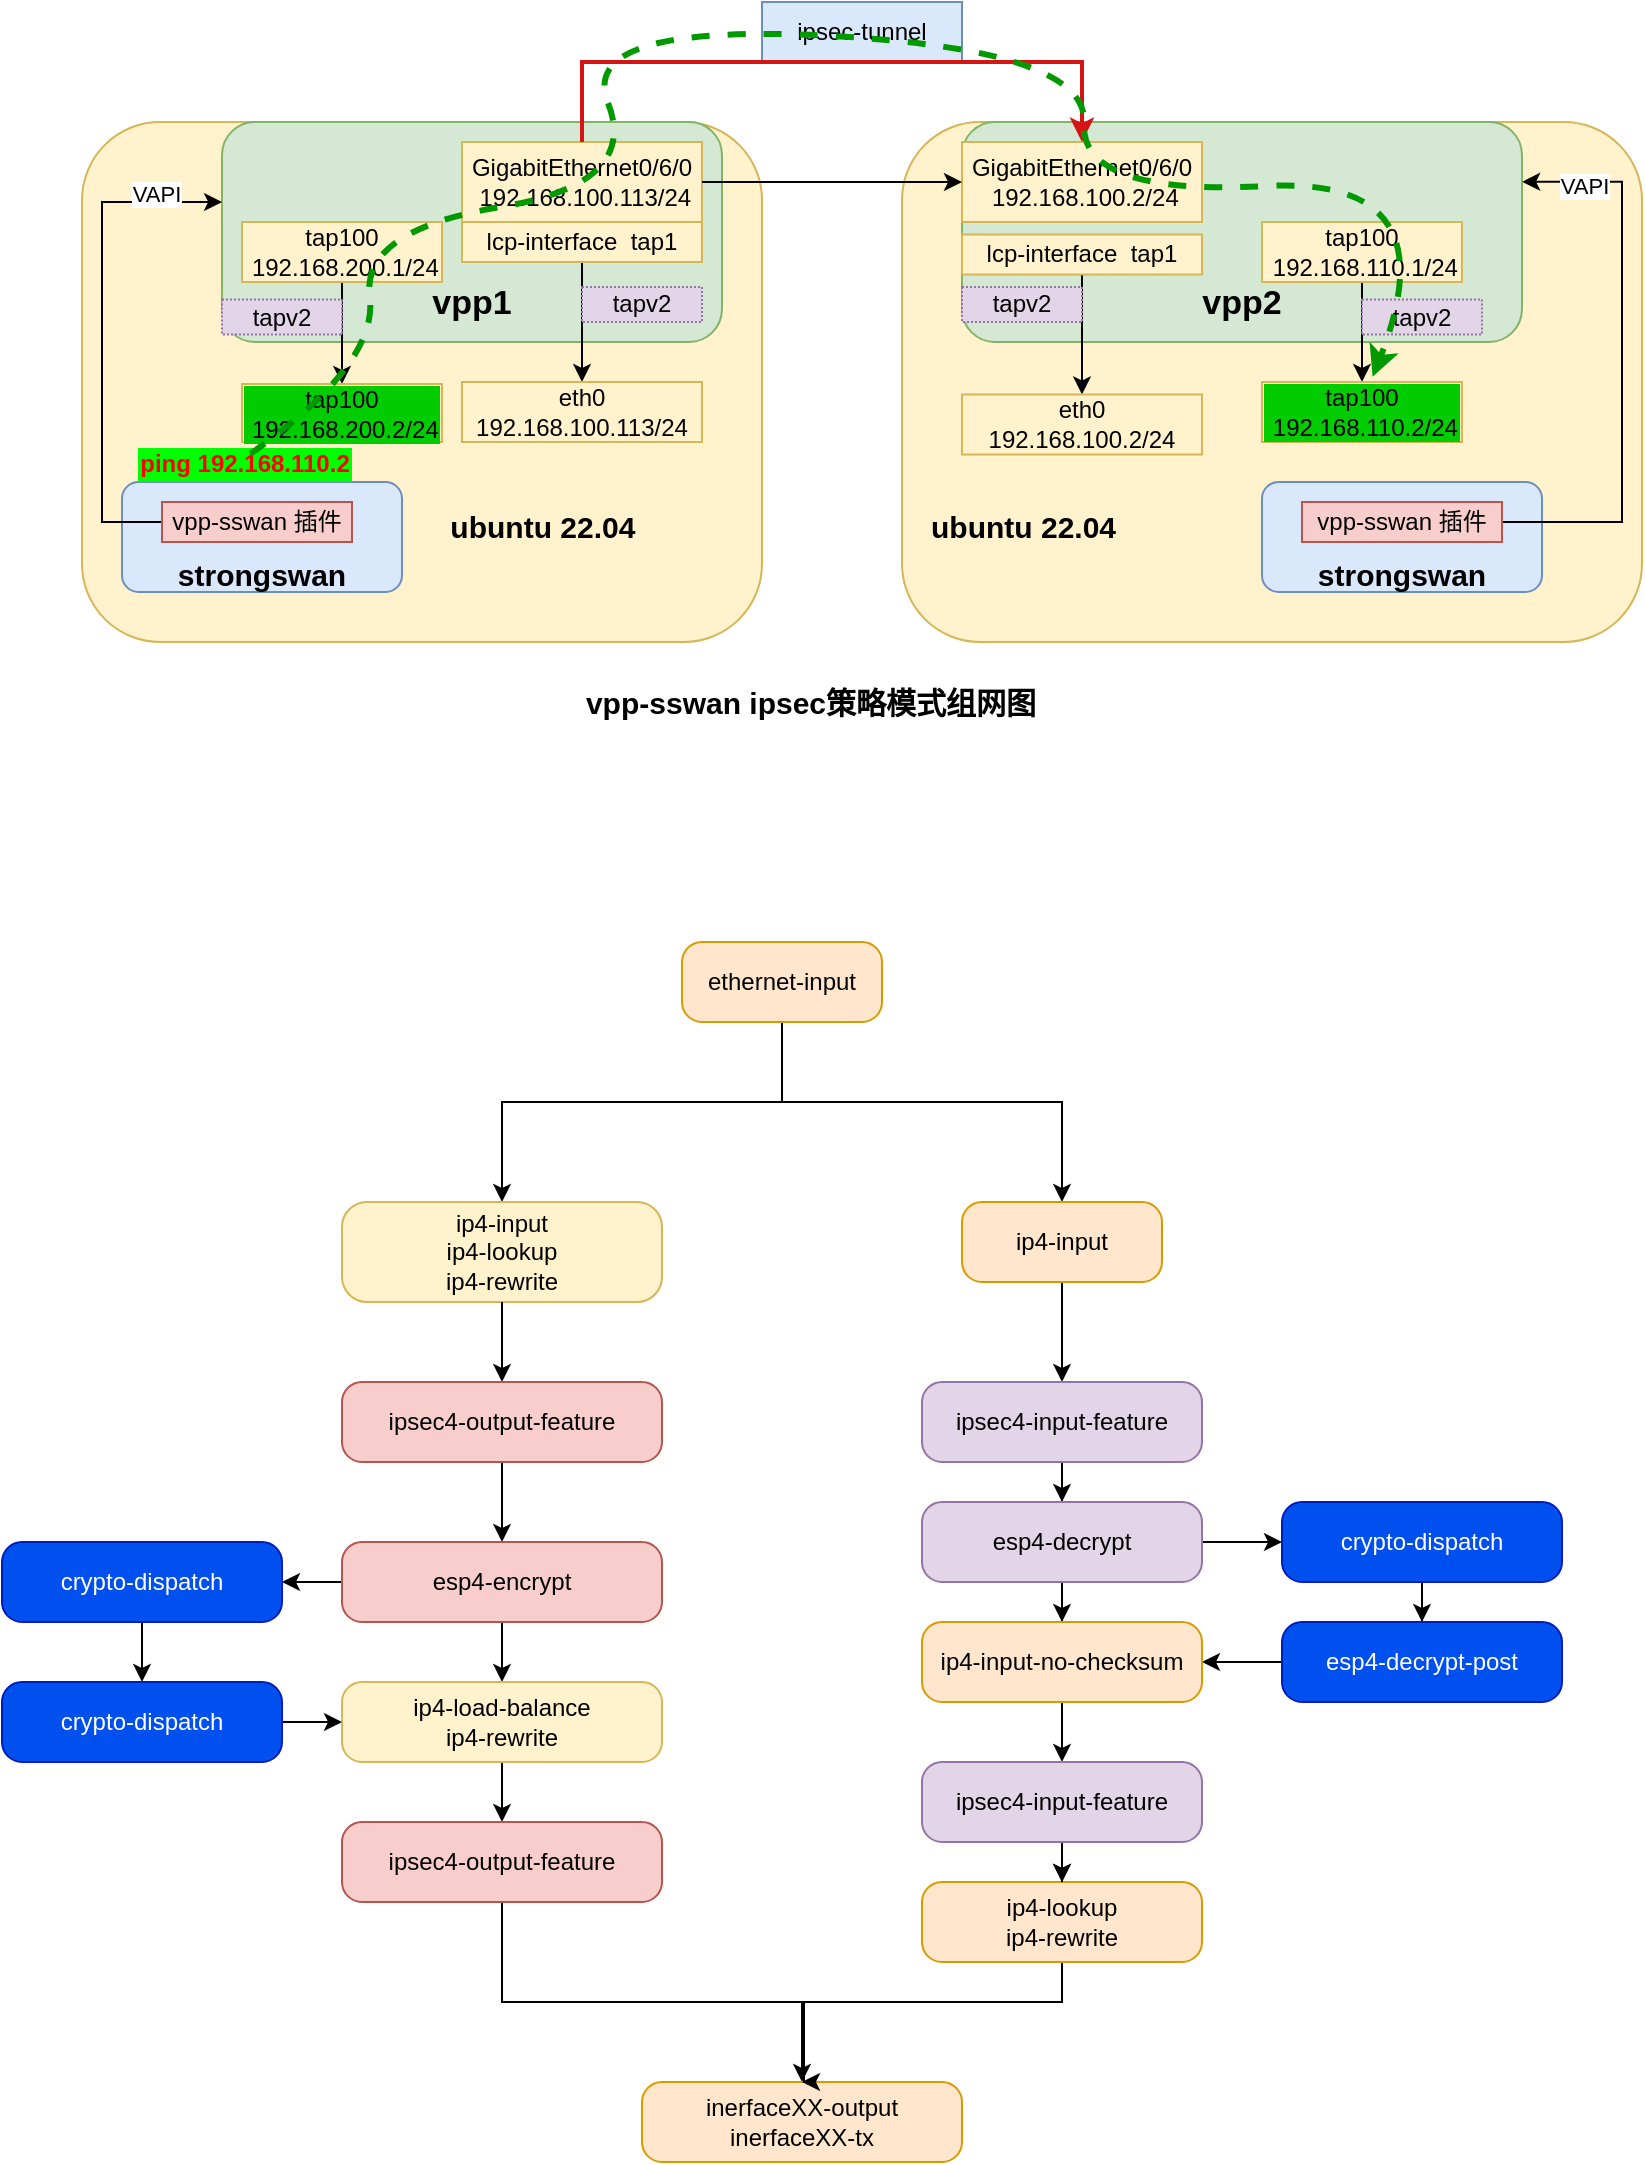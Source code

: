 <mxfile version="22.1.11" type="github">
  <diagram name="第 1 页" id="NZlMmKt4PmIUYlCAHn9F">
    <mxGraphModel dx="1134" dy="600" grid="1" gridSize="10" guides="0" tooltips="1" connect="1" arrows="1" fold="1" page="1" pageScale="1" pageWidth="827" pageHeight="1169" math="0" shadow="0">
      <root>
        <mxCell id="0" />
        <mxCell id="1" parent="0" />
        <mxCell id="e4khdFZhtzmp9zucxFwM-1" value="&lt;font style=&quot;font-size: 15px;&quot;&gt;&lt;b&gt;&lt;br&gt;&lt;br&gt;&lt;br&gt;&lt;br&gt;&lt;br&gt;&lt;br&gt;&lt;br&gt;&lt;br&gt;&amp;nbsp; &amp;nbsp; &amp;nbsp; &amp;nbsp; &amp;nbsp; &amp;nbsp; &amp;nbsp; &amp;nbsp; &amp;nbsp; &amp;nbsp; &amp;nbsp; &amp;nbsp; &amp;nbsp; &amp;nbsp; &amp;nbsp;ubuntu 22.04&lt;br&gt;&lt;/b&gt;&lt;/font&gt;" style="rounded=1;whiteSpace=wrap;html=1;fillColor=#fff2cc;strokeColor=#d6b656;" parent="1" vertex="1">
          <mxGeometry x="40" y="110" width="340" height="260" as="geometry" />
        </mxCell>
        <mxCell id="e4khdFZhtzmp9zucxFwM-2" value="&lt;font style=&quot;&quot;&gt;&lt;br&gt;&lt;br&gt;&lt;br&gt;&lt;br&gt;&lt;br&gt;&lt;font style=&quot;font-size: 17px;&quot;&gt;&lt;b&gt;vpp1&lt;/b&gt;&lt;/font&gt;&lt;/font&gt;" style="rounded=1;whiteSpace=wrap;html=1;fillColor=#d5e8d4;strokeColor=#82b366;" parent="1" vertex="1">
          <mxGeometry x="110" y="110" width="250" height="110" as="geometry" />
        </mxCell>
        <mxCell id="e4khdFZhtzmp9zucxFwM-3" value="&lt;b style=&quot;font-size: 15px;&quot;&gt;&lt;br&gt;&lt;br&gt;strongswan&lt;/b&gt;" style="rounded=1;whiteSpace=wrap;html=1;fillColor=#dae8fc;strokeColor=#6c8ebf;" parent="1" vertex="1">
          <mxGeometry x="60" y="290" width="140" height="55" as="geometry" />
        </mxCell>
        <mxCell id="e4khdFZhtzmp9zucxFwM-9" value="&lt;div&gt;GigabitEthernet0/6/0 &lt;span style=&quot;background-color: initial;&quot;&gt;&amp;nbsp;192.168.100.113/24&lt;/span&gt;&lt;/div&gt;" style="text;html=1;strokeColor=#d6b656;fillColor=#fff2cc;align=center;verticalAlign=middle;whiteSpace=wrap;rounded=0;" parent="1" vertex="1">
          <mxGeometry x="230" y="120" width="120" height="40" as="geometry" />
        </mxCell>
        <mxCell id="e4khdFZhtzmp9zucxFwM-12" value="" style="edgeStyle=orthogonalEdgeStyle;rounded=0;orthogonalLoop=1;jettySize=auto;html=1;" parent="1" source="e4khdFZhtzmp9zucxFwM-10" target="e4khdFZhtzmp9zucxFwM-11" edge="1">
          <mxGeometry relative="1" as="geometry" />
        </mxCell>
        <mxCell id="e4khdFZhtzmp9zucxFwM-10" value="lcp-interface&amp;nbsp; tap1" style="text;html=1;strokeColor=#d6b656;fillColor=#fff2cc;align=center;verticalAlign=middle;whiteSpace=wrap;rounded=0;" parent="1" vertex="1">
          <mxGeometry x="230" y="160" width="120" height="20" as="geometry" />
        </mxCell>
        <mxCell id="e4khdFZhtzmp9zucxFwM-11" value="eth0&lt;br&gt;192.168.100.113/24" style="text;html=1;strokeColor=#d6b656;fillColor=#fff2cc;align=center;verticalAlign=middle;whiteSpace=wrap;rounded=0;" parent="1" vertex="1">
          <mxGeometry x="230" y="240" width="120" height="30" as="geometry" />
        </mxCell>
        <mxCell id="e4khdFZhtzmp9zucxFwM-13" value="tapv2" style="text;html=1;strokeColor=#9673a6;fillColor=#e1d5e7;align=center;verticalAlign=middle;whiteSpace=wrap;rounded=0;dashed=1;dashPattern=1 1;" parent="1" vertex="1">
          <mxGeometry x="290" y="192.5" width="60" height="17.5" as="geometry" />
        </mxCell>
        <mxCell id="e4khdFZhtzmp9zucxFwM-18" value="" style="edgeStyle=orthogonalEdgeStyle;rounded=0;orthogonalLoop=1;jettySize=auto;html=1;" parent="1" source="e4khdFZhtzmp9zucxFwM-14" target="e4khdFZhtzmp9zucxFwM-17" edge="1">
          <mxGeometry relative="1" as="geometry" />
        </mxCell>
        <mxCell id="e4khdFZhtzmp9zucxFwM-14" value="&lt;div&gt;tap100 &lt;span style=&quot;background-color: initial;&quot;&gt;&amp;nbsp;192.168.200.1/24&lt;/span&gt;&lt;/div&gt;" style="text;html=1;strokeColor=#d6b656;fillColor=#fff2cc;align=center;verticalAlign=middle;whiteSpace=wrap;rounded=0;" parent="1" vertex="1">
          <mxGeometry x="120" y="160" width="100" height="30" as="geometry" />
        </mxCell>
        <mxCell id="e4khdFZhtzmp9zucxFwM-17" value="&lt;div&gt;tap100 &lt;span style=&quot;&quot;&gt;&amp;nbsp;192.168.200.2/24&lt;/span&gt;&lt;/div&gt;" style="text;html=1;strokeColor=#d6b656;fillColor=#fff2cc;align=center;verticalAlign=middle;whiteSpace=wrap;rounded=0;labelBackgroundColor=#00CC00;" parent="1" vertex="1">
          <mxGeometry x="120" y="241" width="100" height="29" as="geometry" />
        </mxCell>
        <mxCell id="e4khdFZhtzmp9zucxFwM-19" value="tapv2" style="text;html=1;strokeColor=#9673a6;fillColor=#e1d5e7;align=center;verticalAlign=middle;whiteSpace=wrap;rounded=0;dashed=1;dashPattern=1 1;" parent="1" vertex="1">
          <mxGeometry x="110" y="198.75" width="60" height="17.5" as="geometry" />
        </mxCell>
        <mxCell id="e4khdFZhtzmp9zucxFwM-22" style="edgeStyle=orthogonalEdgeStyle;rounded=0;orthogonalLoop=1;jettySize=auto;html=1;exitX=0;exitY=0.5;exitDx=0;exitDy=0;entryX=0.206;entryY=0.154;entryDx=0;entryDy=0;entryPerimeter=0;" parent="1" source="e4khdFZhtzmp9zucxFwM-20" target="e4khdFZhtzmp9zucxFwM-1" edge="1">
          <mxGeometry relative="1" as="geometry">
            <Array as="points">
              <mxPoint x="50" y="310" />
              <mxPoint x="50" y="150" />
            </Array>
          </mxGeometry>
        </mxCell>
        <mxCell id="e4khdFZhtzmp9zucxFwM-23" value="VAPI" style="edgeLabel;html=1;align=center;verticalAlign=middle;resizable=0;points=[];" parent="e4khdFZhtzmp9zucxFwM-22" vertex="1" connectable="0">
          <mxGeometry x="0.73" y="4" relative="1" as="geometry">
            <mxPoint as="offset" />
          </mxGeometry>
        </mxCell>
        <mxCell id="e4khdFZhtzmp9zucxFwM-20" value="vpp-sswan 插件" style="text;html=1;strokeColor=#b85450;fillColor=#f8cecc;align=center;verticalAlign=middle;whiteSpace=wrap;rounded=0;" parent="1" vertex="1">
          <mxGeometry x="80" y="300" width="95" height="20" as="geometry" />
        </mxCell>
        <mxCell id="e4khdFZhtzmp9zucxFwM-24" value="&lt;font style=&quot;font-size: 15px;&quot;&gt;&lt;b&gt;&lt;br&gt;&lt;br&gt;&lt;br&gt;&lt;br&gt;&lt;br&gt;&lt;br&gt;&lt;br&gt;&lt;div style=&quot;&quot;&gt;&lt;b style=&quot;background-color: initial;&quot;&gt;&lt;br&gt;&lt;/b&gt;&lt;/div&gt;&lt;div style=&quot;&quot;&gt;&lt;b style=&quot;background-color: initial;&quot;&gt;&amp;nbsp; &amp;nbsp;ubuntu 22.04&lt;/b&gt;&lt;/div&gt;&lt;/b&gt;&lt;/font&gt;" style="rounded=1;whiteSpace=wrap;html=1;fillColor=#fff2cc;strokeColor=#d6b656;align=left;" parent="1" vertex="1">
          <mxGeometry x="450" y="110" width="370" height="260" as="geometry" />
        </mxCell>
        <mxCell id="e4khdFZhtzmp9zucxFwM-25" value="&lt;font style=&quot;&quot;&gt;&lt;br&gt;&lt;br&gt;&lt;br&gt;&lt;br&gt;&lt;br&gt;&lt;font style=&quot;font-size: 17px;&quot;&gt;&lt;b&gt;vpp2&lt;/b&gt;&lt;/font&gt;&lt;/font&gt;" style="rounded=1;whiteSpace=wrap;html=1;fillColor=#d5e8d4;strokeColor=#82b366;" parent="1" vertex="1">
          <mxGeometry x="480" y="110" width="280" height="110" as="geometry" />
        </mxCell>
        <mxCell id="e4khdFZhtzmp9zucxFwM-26" value="&lt;b style=&quot;font-size: 15px;&quot;&gt;&lt;br&gt;&lt;br&gt;strongswan&lt;/b&gt;" style="rounded=1;whiteSpace=wrap;html=1;fillColor=#dae8fc;strokeColor=#6c8ebf;" parent="1" vertex="1">
          <mxGeometry x="630" y="290" width="140" height="55" as="geometry" />
        </mxCell>
        <mxCell id="e4khdFZhtzmp9zucxFwM-27" value="&lt;div&gt;GigabitEthernet0/6/0 &lt;span style=&quot;background-color: initial;&quot;&gt;&amp;nbsp;192.168.100.2/24&lt;/span&gt;&lt;/div&gt;" style="text;html=1;strokeColor=#d6b656;fillColor=#fff2cc;align=center;verticalAlign=middle;whiteSpace=wrap;rounded=0;" parent="1" vertex="1">
          <mxGeometry x="480" y="120" width="120" height="40" as="geometry" />
        </mxCell>
        <mxCell id="e4khdFZhtzmp9zucxFwM-28" value="" style="edgeStyle=orthogonalEdgeStyle;rounded=0;orthogonalLoop=1;jettySize=auto;html=1;" parent="1" source="e4khdFZhtzmp9zucxFwM-29" target="e4khdFZhtzmp9zucxFwM-30" edge="1">
          <mxGeometry relative="1" as="geometry" />
        </mxCell>
        <mxCell id="e4khdFZhtzmp9zucxFwM-29" value="lcp-interface&amp;nbsp; tap1" style="text;html=1;strokeColor=#d6b656;fillColor=#fff2cc;align=center;verticalAlign=middle;whiteSpace=wrap;rounded=0;" parent="1" vertex="1">
          <mxGeometry x="480" y="166.25" width="120" height="20" as="geometry" />
        </mxCell>
        <mxCell id="e4khdFZhtzmp9zucxFwM-30" value="eth0&lt;br&gt;192.168.100.2/24" style="text;html=1;strokeColor=#d6b656;fillColor=#fff2cc;align=center;verticalAlign=middle;whiteSpace=wrap;rounded=0;" parent="1" vertex="1">
          <mxGeometry x="480" y="246.25" width="120" height="30" as="geometry" />
        </mxCell>
        <mxCell id="e4khdFZhtzmp9zucxFwM-31" value="tapv2" style="text;html=1;strokeColor=#9673a6;fillColor=#e1d5e7;align=center;verticalAlign=middle;whiteSpace=wrap;rounded=0;dashed=1;dashPattern=1 1;" parent="1" vertex="1">
          <mxGeometry x="480" y="192.5" width="60" height="17.5" as="geometry" />
        </mxCell>
        <mxCell id="e4khdFZhtzmp9zucxFwM-32" value="" style="edgeStyle=orthogonalEdgeStyle;rounded=0;orthogonalLoop=1;jettySize=auto;html=1;" parent="1" source="e4khdFZhtzmp9zucxFwM-33" target="e4khdFZhtzmp9zucxFwM-34" edge="1">
          <mxGeometry relative="1" as="geometry" />
        </mxCell>
        <mxCell id="e4khdFZhtzmp9zucxFwM-33" value="&lt;div&gt;tap100 &lt;span style=&quot;background-color: initial;&quot;&gt;&amp;nbsp;192.168.110.1/24&lt;/span&gt;&lt;/div&gt;" style="text;html=1;strokeColor=#d6b656;fillColor=#fff2cc;align=center;verticalAlign=middle;whiteSpace=wrap;rounded=0;" parent="1" vertex="1">
          <mxGeometry x="630" y="160" width="100" height="30" as="geometry" />
        </mxCell>
        <mxCell id="e4khdFZhtzmp9zucxFwM-34" value="&lt;div&gt;tap100 &lt;span style=&quot;&quot;&gt;&amp;nbsp;192.168.110.2/24&lt;/span&gt;&lt;/div&gt;" style="text;html=1;strokeColor=#d6b656;fillColor=#fff2cc;align=center;verticalAlign=middle;whiteSpace=wrap;rounded=0;labelBackgroundColor=#00CC00;" parent="1" vertex="1">
          <mxGeometry x="630" y="240" width="100" height="30" as="geometry" />
        </mxCell>
        <mxCell id="e4khdFZhtzmp9zucxFwM-35" value="tapv2" style="text;html=1;strokeColor=#9673a6;fillColor=#e1d5e7;align=center;verticalAlign=middle;whiteSpace=wrap;rounded=0;dashed=1;dashPattern=1 1;" parent="1" vertex="1">
          <mxGeometry x="680" y="198.75" width="60" height="17.5" as="geometry" />
        </mxCell>
        <mxCell id="e4khdFZhtzmp9zucxFwM-39" style="edgeStyle=orthogonalEdgeStyle;rounded=0;orthogonalLoop=1;jettySize=auto;html=1;exitX=1;exitY=0.5;exitDx=0;exitDy=0;entryX=0.838;entryY=0.115;entryDx=0;entryDy=0;entryPerimeter=0;" parent="1" source="e4khdFZhtzmp9zucxFwM-38" target="e4khdFZhtzmp9zucxFwM-24" edge="1">
          <mxGeometry relative="1" as="geometry">
            <Array as="points">
              <mxPoint x="810" y="310" />
              <mxPoint x="810" y="140" />
            </Array>
          </mxGeometry>
        </mxCell>
        <mxCell id="e4khdFZhtzmp9zucxFwM-40" value="VAPI" style="edgeLabel;html=1;align=center;verticalAlign=middle;resizable=0;points=[];" parent="e4khdFZhtzmp9zucxFwM-39" vertex="1" connectable="0">
          <mxGeometry x="0.777" y="2" relative="1" as="geometry">
            <mxPoint as="offset" />
          </mxGeometry>
        </mxCell>
        <mxCell id="e4khdFZhtzmp9zucxFwM-38" value="vpp-sswan 插件" style="text;html=1;strokeColor=#b85450;fillColor=#f8cecc;align=center;verticalAlign=middle;whiteSpace=wrap;rounded=0;" parent="1" vertex="1">
          <mxGeometry x="650" y="300" width="100" height="20" as="geometry" />
        </mxCell>
        <mxCell id="e4khdFZhtzmp9zucxFwM-41" style="edgeStyle=orthogonalEdgeStyle;rounded=0;orthogonalLoop=1;jettySize=auto;html=1;exitX=1;exitY=0.5;exitDx=0;exitDy=0;entryX=0;entryY=0.5;entryDx=0;entryDy=0;" parent="1" source="e4khdFZhtzmp9zucxFwM-9" target="e4khdFZhtzmp9zucxFwM-27" edge="1">
          <mxGeometry relative="1" as="geometry" />
        </mxCell>
        <mxCell id="e4khdFZhtzmp9zucxFwM-43" value="ipsec-tunnel" style="text;html=1;strokeColor=#6c8ebf;fillColor=#dae8fc;align=center;verticalAlign=middle;whiteSpace=wrap;rounded=0;" parent="1" vertex="1">
          <mxGeometry x="380" y="50" width="100" height="30" as="geometry" />
        </mxCell>
        <mxCell id="e4khdFZhtzmp9zucxFwM-42" style="edgeStyle=orthogonalEdgeStyle;rounded=0;orthogonalLoop=1;jettySize=auto;html=1;exitX=0.5;exitY=0;exitDx=0;exitDy=0;entryX=0.5;entryY=0;entryDx=0;entryDy=0;strokeWidth=2;strokeColor=#d71414;" parent="1" source="e4khdFZhtzmp9zucxFwM-9" target="e4khdFZhtzmp9zucxFwM-27" edge="1">
          <mxGeometry relative="1" as="geometry">
            <Array as="points">
              <mxPoint x="290" y="80" />
              <mxPoint x="540" y="80" />
            </Array>
          </mxGeometry>
        </mxCell>
        <mxCell id="3LxnoMwm0VU10GQVuCYt-1" value="ping 192.168.110.2" style="text;html=1;strokeColor=none;fillColor=none;align=center;verticalAlign=middle;whiteSpace=wrap;rounded=0;fontColor=#FF0000;fontStyle=1;labelBorderColor=#00FF00;labelBackgroundColor=#00FF00;" parent="1" vertex="1">
          <mxGeometry x="58" y="274" width="127" height="13" as="geometry" />
        </mxCell>
        <mxCell id="3LxnoMwm0VU10GQVuCYt-2" value="" style="curved=1;endArrow=classic;html=1;rounded=0;exitX=0.52;exitY=0.154;exitDx=0;exitDy=0;exitPerimeter=0;entryX=0.553;entryY=-0.089;entryDx=0;entryDy=0;entryPerimeter=0;fontColor=#1919FF;fontStyle=1;fontSize=18;strokeColor=#009900;strokeWidth=3;dashed=1;" parent="1" source="3LxnoMwm0VU10GQVuCYt-1" target="e4khdFZhtzmp9zucxFwM-34" edge="1">
          <mxGeometry width="50" height="50" relative="1" as="geometry">
            <mxPoint x="107.998" y="278.994" as="sourcePoint" />
            <mxPoint x="587.39" y="83" as="targetPoint" />
            <Array as="points">
              <mxPoint x="188.39" y="231" />
              <mxPoint x="179.39" y="164" />
              <mxPoint x="319" y="141" />
              <mxPoint x="287" y="60" />
              <mxPoint x="543" y="74" />
              <mxPoint x="539" y="147" />
              <mxPoint x="725" y="137" />
            </Array>
          </mxGeometry>
        </mxCell>
        <mxCell id="3LxnoMwm0VU10GQVuCYt-3" value="vpp-sswan ipsec策略模式组网图" style="text;html=1;strokeColor=none;fillColor=none;align=center;verticalAlign=middle;whiteSpace=wrap;rounded=0;fontStyle=1;fontSize=15;" parent="1" vertex="1">
          <mxGeometry x="275" y="385" width="259" height="30" as="geometry" />
        </mxCell>
        <mxCell id="dVTy2WxXPgvmFLM2rHkz-28" style="edgeStyle=orthogonalEdgeStyle;rounded=0;orthogonalLoop=1;jettySize=auto;html=1;entryX=0.5;entryY=0;entryDx=0;entryDy=0;" parent="1" source="8uWlX9gr1XOp0DNWGafa-3" target="dVTy2WxXPgvmFLM2rHkz-3" edge="1">
          <mxGeometry relative="1" as="geometry">
            <Array as="points">
              <mxPoint x="390" y="600" />
              <mxPoint x="250" y="600" />
            </Array>
          </mxGeometry>
        </mxCell>
        <mxCell id="dVTy2WxXPgvmFLM2rHkz-29" style="edgeStyle=orthogonalEdgeStyle;rounded=0;orthogonalLoop=1;jettySize=auto;html=1;entryX=0.5;entryY=0;entryDx=0;entryDy=0;" parent="1" source="8uWlX9gr1XOp0DNWGafa-3" target="dVTy2WxXPgvmFLM2rHkz-18" edge="1">
          <mxGeometry relative="1" as="geometry">
            <Array as="points">
              <mxPoint x="390" y="600" />
              <mxPoint x="530" y="600" />
            </Array>
          </mxGeometry>
        </mxCell>
        <mxCell id="8uWlX9gr1XOp0DNWGafa-3" value="ethernet-input" style="rounded=1;whiteSpace=wrap;html=1;movable=1;resizable=1;rotatable=1;deletable=1;editable=1;locked=0;connectable=1;arcSize=25;fillColor=#ffe6cc;strokeColor=#d79b00;" parent="1" vertex="1">
          <mxGeometry x="340" y="520" width="100" height="40" as="geometry" />
        </mxCell>
        <mxCell id="dVTy2WxXPgvmFLM2rHkz-3" value="ip4-input&lt;br&gt;ip4-lookup&lt;br&gt;ip4-rewrite" style="rounded=1;whiteSpace=wrap;html=1;movable=1;resizable=1;rotatable=1;deletable=1;editable=1;locked=0;connectable=1;arcSize=25;fillColor=#fff2cc;strokeColor=#d6b656;" parent="1" vertex="1">
          <mxGeometry x="170" y="650" width="160" height="50" as="geometry" />
        </mxCell>
        <mxCell id="dVTy2WxXPgvmFLM2rHkz-8" value="" style="edgeStyle=orthogonalEdgeStyle;rounded=0;orthogonalLoop=1;jettySize=auto;html=1;exitX=0.5;exitY=1;exitDx=0;exitDy=0;" parent="1" source="dVTy2WxXPgvmFLM2rHkz-3" target="dVTy2WxXPgvmFLM2rHkz-7" edge="1">
          <mxGeometry relative="1" as="geometry">
            <mxPoint x="230" y="740" as="sourcePoint" />
          </mxGeometry>
        </mxCell>
        <mxCell id="dVTy2WxXPgvmFLM2rHkz-10" value="" style="edgeStyle=orthogonalEdgeStyle;rounded=0;orthogonalLoop=1;jettySize=auto;html=1;" parent="1" source="dVTy2WxXPgvmFLM2rHkz-7" target="dVTy2WxXPgvmFLM2rHkz-9" edge="1">
          <mxGeometry relative="1" as="geometry" />
        </mxCell>
        <mxCell id="dVTy2WxXPgvmFLM2rHkz-7" value="ipsec4-output-feature" style="rounded=1;whiteSpace=wrap;html=1;movable=1;resizable=1;rotatable=1;deletable=1;editable=1;locked=0;connectable=1;arcSize=25;fillColor=#f8cecc;strokeColor=#b85450;" parent="1" vertex="1">
          <mxGeometry x="170" y="740" width="160" height="40" as="geometry" />
        </mxCell>
        <mxCell id="dVTy2WxXPgvmFLM2rHkz-12" value="" style="edgeStyle=orthogonalEdgeStyle;rounded=0;orthogonalLoop=1;jettySize=auto;html=1;" parent="1" source="dVTy2WxXPgvmFLM2rHkz-9" target="dVTy2WxXPgvmFLM2rHkz-11" edge="1">
          <mxGeometry relative="1" as="geometry" />
        </mxCell>
        <mxCell id="LhkMUcmLDj0Y3JtwuB2V-15" value="" style="edgeStyle=orthogonalEdgeStyle;rounded=0;orthogonalLoop=1;jettySize=auto;html=1;" edge="1" parent="1" source="dVTy2WxXPgvmFLM2rHkz-9" target="LhkMUcmLDj0Y3JtwuB2V-14">
          <mxGeometry relative="1" as="geometry" />
        </mxCell>
        <mxCell id="dVTy2WxXPgvmFLM2rHkz-9" value="esp4-encrypt" style="rounded=1;whiteSpace=wrap;html=1;movable=1;resizable=1;rotatable=1;deletable=1;editable=1;locked=0;connectable=1;arcSize=25;fillColor=#f8cecc;strokeColor=#b85450;" parent="1" vertex="1">
          <mxGeometry x="170" y="820" width="160" height="40" as="geometry" />
        </mxCell>
        <mxCell id="dVTy2WxXPgvmFLM2rHkz-14" value="" style="edgeStyle=orthogonalEdgeStyle;rounded=0;orthogonalLoop=1;jettySize=auto;html=1;" parent="1" source="dVTy2WxXPgvmFLM2rHkz-11" target="dVTy2WxXPgvmFLM2rHkz-13" edge="1">
          <mxGeometry relative="1" as="geometry" />
        </mxCell>
        <mxCell id="dVTy2WxXPgvmFLM2rHkz-11" value="ip4-load-balance&lt;br&gt;ip4-rewrite" style="rounded=1;whiteSpace=wrap;html=1;movable=1;resizable=1;rotatable=1;deletable=1;editable=1;locked=0;connectable=1;arcSize=25;fillColor=#fff2cc;strokeColor=#d6b656;" parent="1" vertex="1">
          <mxGeometry x="170" y="890" width="160" height="40" as="geometry" />
        </mxCell>
        <mxCell id="dVTy2WxXPgvmFLM2rHkz-16" value="" style="edgeStyle=orthogonalEdgeStyle;rounded=0;orthogonalLoop=1;jettySize=auto;html=1;exitX=0.5;exitY=1;exitDx=0;exitDy=0;" parent="1" source="dVTy2WxXPgvmFLM2rHkz-13" target="dVTy2WxXPgvmFLM2rHkz-15" edge="1">
          <mxGeometry relative="1" as="geometry">
            <Array as="points">
              <mxPoint x="250" y="1050" />
              <mxPoint x="400" y="1050" />
            </Array>
          </mxGeometry>
        </mxCell>
        <mxCell id="dVTy2WxXPgvmFLM2rHkz-13" value="ipsec4-output-feature" style="rounded=1;whiteSpace=wrap;html=1;movable=1;resizable=1;rotatable=1;deletable=1;editable=1;locked=0;connectable=1;arcSize=25;fillColor=#f8cecc;strokeColor=#b85450;" parent="1" vertex="1">
          <mxGeometry x="170" y="960" width="160" height="40" as="geometry" />
        </mxCell>
        <mxCell id="dVTy2WxXPgvmFLM2rHkz-15" value="inerfaceXX-output&lt;br&gt;inerfaceXX-tx" style="rounded=1;whiteSpace=wrap;html=1;movable=1;resizable=1;rotatable=1;deletable=1;editable=1;locked=0;connectable=1;arcSize=25;fillColor=#ffe6cc;strokeColor=#d79b00;" parent="1" vertex="1">
          <mxGeometry x="320" y="1090" width="160" height="40" as="geometry" />
        </mxCell>
        <mxCell id="dVTy2WxXPgvmFLM2rHkz-21" value="" style="edgeStyle=orthogonalEdgeStyle;rounded=0;orthogonalLoop=1;jettySize=auto;html=1;" parent="1" source="dVTy2WxXPgvmFLM2rHkz-18" target="dVTy2WxXPgvmFLM2rHkz-20" edge="1">
          <mxGeometry relative="1" as="geometry" />
        </mxCell>
        <mxCell id="dVTy2WxXPgvmFLM2rHkz-18" value="ip4-input" style="rounded=1;whiteSpace=wrap;html=1;movable=1;resizable=1;rotatable=1;deletable=1;editable=1;locked=0;connectable=1;arcSize=25;fillColor=#ffe6cc;strokeColor=#d79b00;" parent="1" vertex="1">
          <mxGeometry x="480" y="650" width="100" height="40" as="geometry" />
        </mxCell>
        <mxCell id="dVTy2WxXPgvmFLM2rHkz-23" value="" style="edgeStyle=orthogonalEdgeStyle;rounded=0;orthogonalLoop=1;jettySize=auto;html=1;" parent="1" source="dVTy2WxXPgvmFLM2rHkz-20" target="dVTy2WxXPgvmFLM2rHkz-22" edge="1">
          <mxGeometry relative="1" as="geometry" />
        </mxCell>
        <mxCell id="dVTy2WxXPgvmFLM2rHkz-20" value="ipsec4-input-feature" style="rounded=1;whiteSpace=wrap;html=1;movable=1;resizable=1;rotatable=1;deletable=1;editable=1;locked=0;connectable=1;arcSize=25;fillColor=#e1d5e7;strokeColor=#9673a6;" parent="1" vertex="1">
          <mxGeometry x="460" y="740" width="140" height="40" as="geometry" />
        </mxCell>
        <mxCell id="dVTy2WxXPgvmFLM2rHkz-25" value="" style="edgeStyle=orthogonalEdgeStyle;rounded=0;orthogonalLoop=1;jettySize=auto;html=1;exitX=0.5;exitY=1;exitDx=0;exitDy=0;" parent="1" source="LhkMUcmLDj0Y3JtwuB2V-8" target="dVTy2WxXPgvmFLM2rHkz-24" edge="1">
          <mxGeometry relative="1" as="geometry" />
        </mxCell>
        <mxCell id="LhkMUcmLDj0Y3JtwuB2V-3" style="edgeStyle=orthogonalEdgeStyle;rounded=0;orthogonalLoop=1;jettySize=auto;html=1;exitX=1;exitY=0.5;exitDx=0;exitDy=0;entryX=0;entryY=0.5;entryDx=0;entryDy=0;" edge="1" parent="1" source="dVTy2WxXPgvmFLM2rHkz-22" target="LhkMUcmLDj0Y3JtwuB2V-1">
          <mxGeometry relative="1" as="geometry" />
        </mxCell>
        <mxCell id="LhkMUcmLDj0Y3JtwuB2V-7" value="" style="edgeStyle=orthogonalEdgeStyle;rounded=0;orthogonalLoop=1;jettySize=auto;html=1;" edge="1" parent="1" source="dVTy2WxXPgvmFLM2rHkz-22" target="LhkMUcmLDj0Y3JtwuB2V-6">
          <mxGeometry relative="1" as="geometry" />
        </mxCell>
        <mxCell id="dVTy2WxXPgvmFLM2rHkz-22" value="esp4-decrypt" style="rounded=1;whiteSpace=wrap;html=1;movable=1;resizable=1;rotatable=1;deletable=1;editable=1;locked=0;connectable=1;arcSize=25;fillColor=#e1d5e7;strokeColor=#9673a6;" parent="1" vertex="1">
          <mxGeometry x="460" y="800" width="140" height="40" as="geometry" />
        </mxCell>
        <mxCell id="dVTy2WxXPgvmFLM2rHkz-27" value="" style="edgeStyle=orthogonalEdgeStyle;rounded=0;orthogonalLoop=1;jettySize=auto;html=1;" parent="1" source="dVTy2WxXPgvmFLM2rHkz-24" edge="1">
          <mxGeometry relative="1" as="geometry">
            <mxPoint x="400" y="1090" as="targetPoint" />
            <Array as="points">
              <mxPoint x="530" y="1050" />
              <mxPoint x="401" y="1050" />
            </Array>
          </mxGeometry>
        </mxCell>
        <mxCell id="dVTy2WxXPgvmFLM2rHkz-24" value="ip4-lookup&lt;br&gt;ip4-rewrite" style="rounded=1;whiteSpace=wrap;html=1;movable=1;resizable=1;rotatable=1;deletable=1;editable=1;locked=0;connectable=1;arcSize=25;fillColor=#ffe6cc;strokeColor=#d79b00;" parent="1" vertex="1">
          <mxGeometry x="460" y="990" width="140" height="40" as="geometry" />
        </mxCell>
        <mxCell id="LhkMUcmLDj0Y3JtwuB2V-4" value="" style="edgeStyle=orthogonalEdgeStyle;rounded=0;orthogonalLoop=1;jettySize=auto;html=1;" edge="1" parent="1" source="LhkMUcmLDj0Y3JtwuB2V-1" target="LhkMUcmLDj0Y3JtwuB2V-2">
          <mxGeometry relative="1" as="geometry" />
        </mxCell>
        <mxCell id="LhkMUcmLDj0Y3JtwuB2V-1" value="crypto-dispatch" style="rounded=1;whiteSpace=wrap;html=1;movable=1;resizable=1;rotatable=1;deletable=1;editable=1;locked=0;connectable=1;arcSize=25;fillColor=#0050ef;strokeColor=#001DBC;fontColor=#ffffff;" vertex="1" parent="1">
          <mxGeometry x="640" y="800" width="140" height="40" as="geometry" />
        </mxCell>
        <mxCell id="LhkMUcmLDj0Y3JtwuB2V-13" value="" style="edgeStyle=orthogonalEdgeStyle;rounded=0;orthogonalLoop=1;jettySize=auto;html=1;" edge="1" parent="1" source="LhkMUcmLDj0Y3JtwuB2V-2" target="LhkMUcmLDj0Y3JtwuB2V-6">
          <mxGeometry relative="1" as="geometry" />
        </mxCell>
        <mxCell id="LhkMUcmLDj0Y3JtwuB2V-2" value="esp4-decrypt-post" style="rounded=1;whiteSpace=wrap;html=1;movable=1;resizable=1;rotatable=1;deletable=1;editable=1;locked=0;connectable=1;arcSize=25;fillColor=#0050ef;strokeColor=#001DBC;fontColor=#ffffff;" vertex="1" parent="1">
          <mxGeometry x="640" y="860" width="140" height="40" as="geometry" />
        </mxCell>
        <mxCell id="LhkMUcmLDj0Y3JtwuB2V-12" value="" style="edgeStyle=orthogonalEdgeStyle;rounded=0;orthogonalLoop=1;jettySize=auto;html=1;" edge="1" parent="1" source="LhkMUcmLDj0Y3JtwuB2V-6" target="LhkMUcmLDj0Y3JtwuB2V-8">
          <mxGeometry relative="1" as="geometry" />
        </mxCell>
        <mxCell id="LhkMUcmLDj0Y3JtwuB2V-6" value="ip4-input-no-checksum" style="rounded=1;whiteSpace=wrap;html=1;movable=1;resizable=1;rotatable=1;deletable=1;editable=1;locked=0;connectable=1;arcSize=25;fillColor=#ffe6cc;strokeColor=#d79b00;" vertex="1" parent="1">
          <mxGeometry x="460" y="860" width="140" height="40" as="geometry" />
        </mxCell>
        <mxCell id="LhkMUcmLDj0Y3JtwuB2V-10" value="" style="edgeStyle=orthogonalEdgeStyle;rounded=0;orthogonalLoop=1;jettySize=auto;html=1;" edge="1" parent="1" source="LhkMUcmLDj0Y3JtwuB2V-8" target="dVTy2WxXPgvmFLM2rHkz-24">
          <mxGeometry relative="1" as="geometry" />
        </mxCell>
        <mxCell id="LhkMUcmLDj0Y3JtwuB2V-8" value="ipsec4-input-feature" style="rounded=1;whiteSpace=wrap;html=1;movable=1;resizable=1;rotatable=1;deletable=1;editable=1;locked=0;connectable=1;arcSize=25;fillColor=#e1d5e7;strokeColor=#9673a6;" vertex="1" parent="1">
          <mxGeometry x="460" y="930" width="140" height="40" as="geometry" />
        </mxCell>
        <mxCell id="LhkMUcmLDj0Y3JtwuB2V-17" value="" style="edgeStyle=orthogonalEdgeStyle;rounded=0;orthogonalLoop=1;jettySize=auto;html=1;" edge="1" parent="1" source="LhkMUcmLDj0Y3JtwuB2V-14" target="LhkMUcmLDj0Y3JtwuB2V-16">
          <mxGeometry relative="1" as="geometry" />
        </mxCell>
        <mxCell id="LhkMUcmLDj0Y3JtwuB2V-14" value="crypto-dispatch" style="rounded=1;whiteSpace=wrap;html=1;movable=1;resizable=1;rotatable=1;deletable=1;editable=1;locked=0;connectable=1;arcSize=25;fillColor=#0050ef;strokeColor=#001DBC;fontColor=#ffffff;" vertex="1" parent="1">
          <mxGeometry y="820" width="140" height="40" as="geometry" />
        </mxCell>
        <mxCell id="LhkMUcmLDj0Y3JtwuB2V-18" value="" style="edgeStyle=orthogonalEdgeStyle;rounded=0;orthogonalLoop=1;jettySize=auto;html=1;" edge="1" parent="1" source="LhkMUcmLDj0Y3JtwuB2V-16" target="dVTy2WxXPgvmFLM2rHkz-11">
          <mxGeometry relative="1" as="geometry" />
        </mxCell>
        <mxCell id="LhkMUcmLDj0Y3JtwuB2V-16" value="crypto-dispatch" style="rounded=1;whiteSpace=wrap;html=1;movable=1;resizable=1;rotatable=1;deletable=1;editable=1;locked=0;connectable=1;arcSize=25;fillColor=#0050ef;strokeColor=#001DBC;fontColor=#ffffff;" vertex="1" parent="1">
          <mxGeometry y="890" width="140" height="40" as="geometry" />
        </mxCell>
      </root>
    </mxGraphModel>
  </diagram>
</mxfile>
